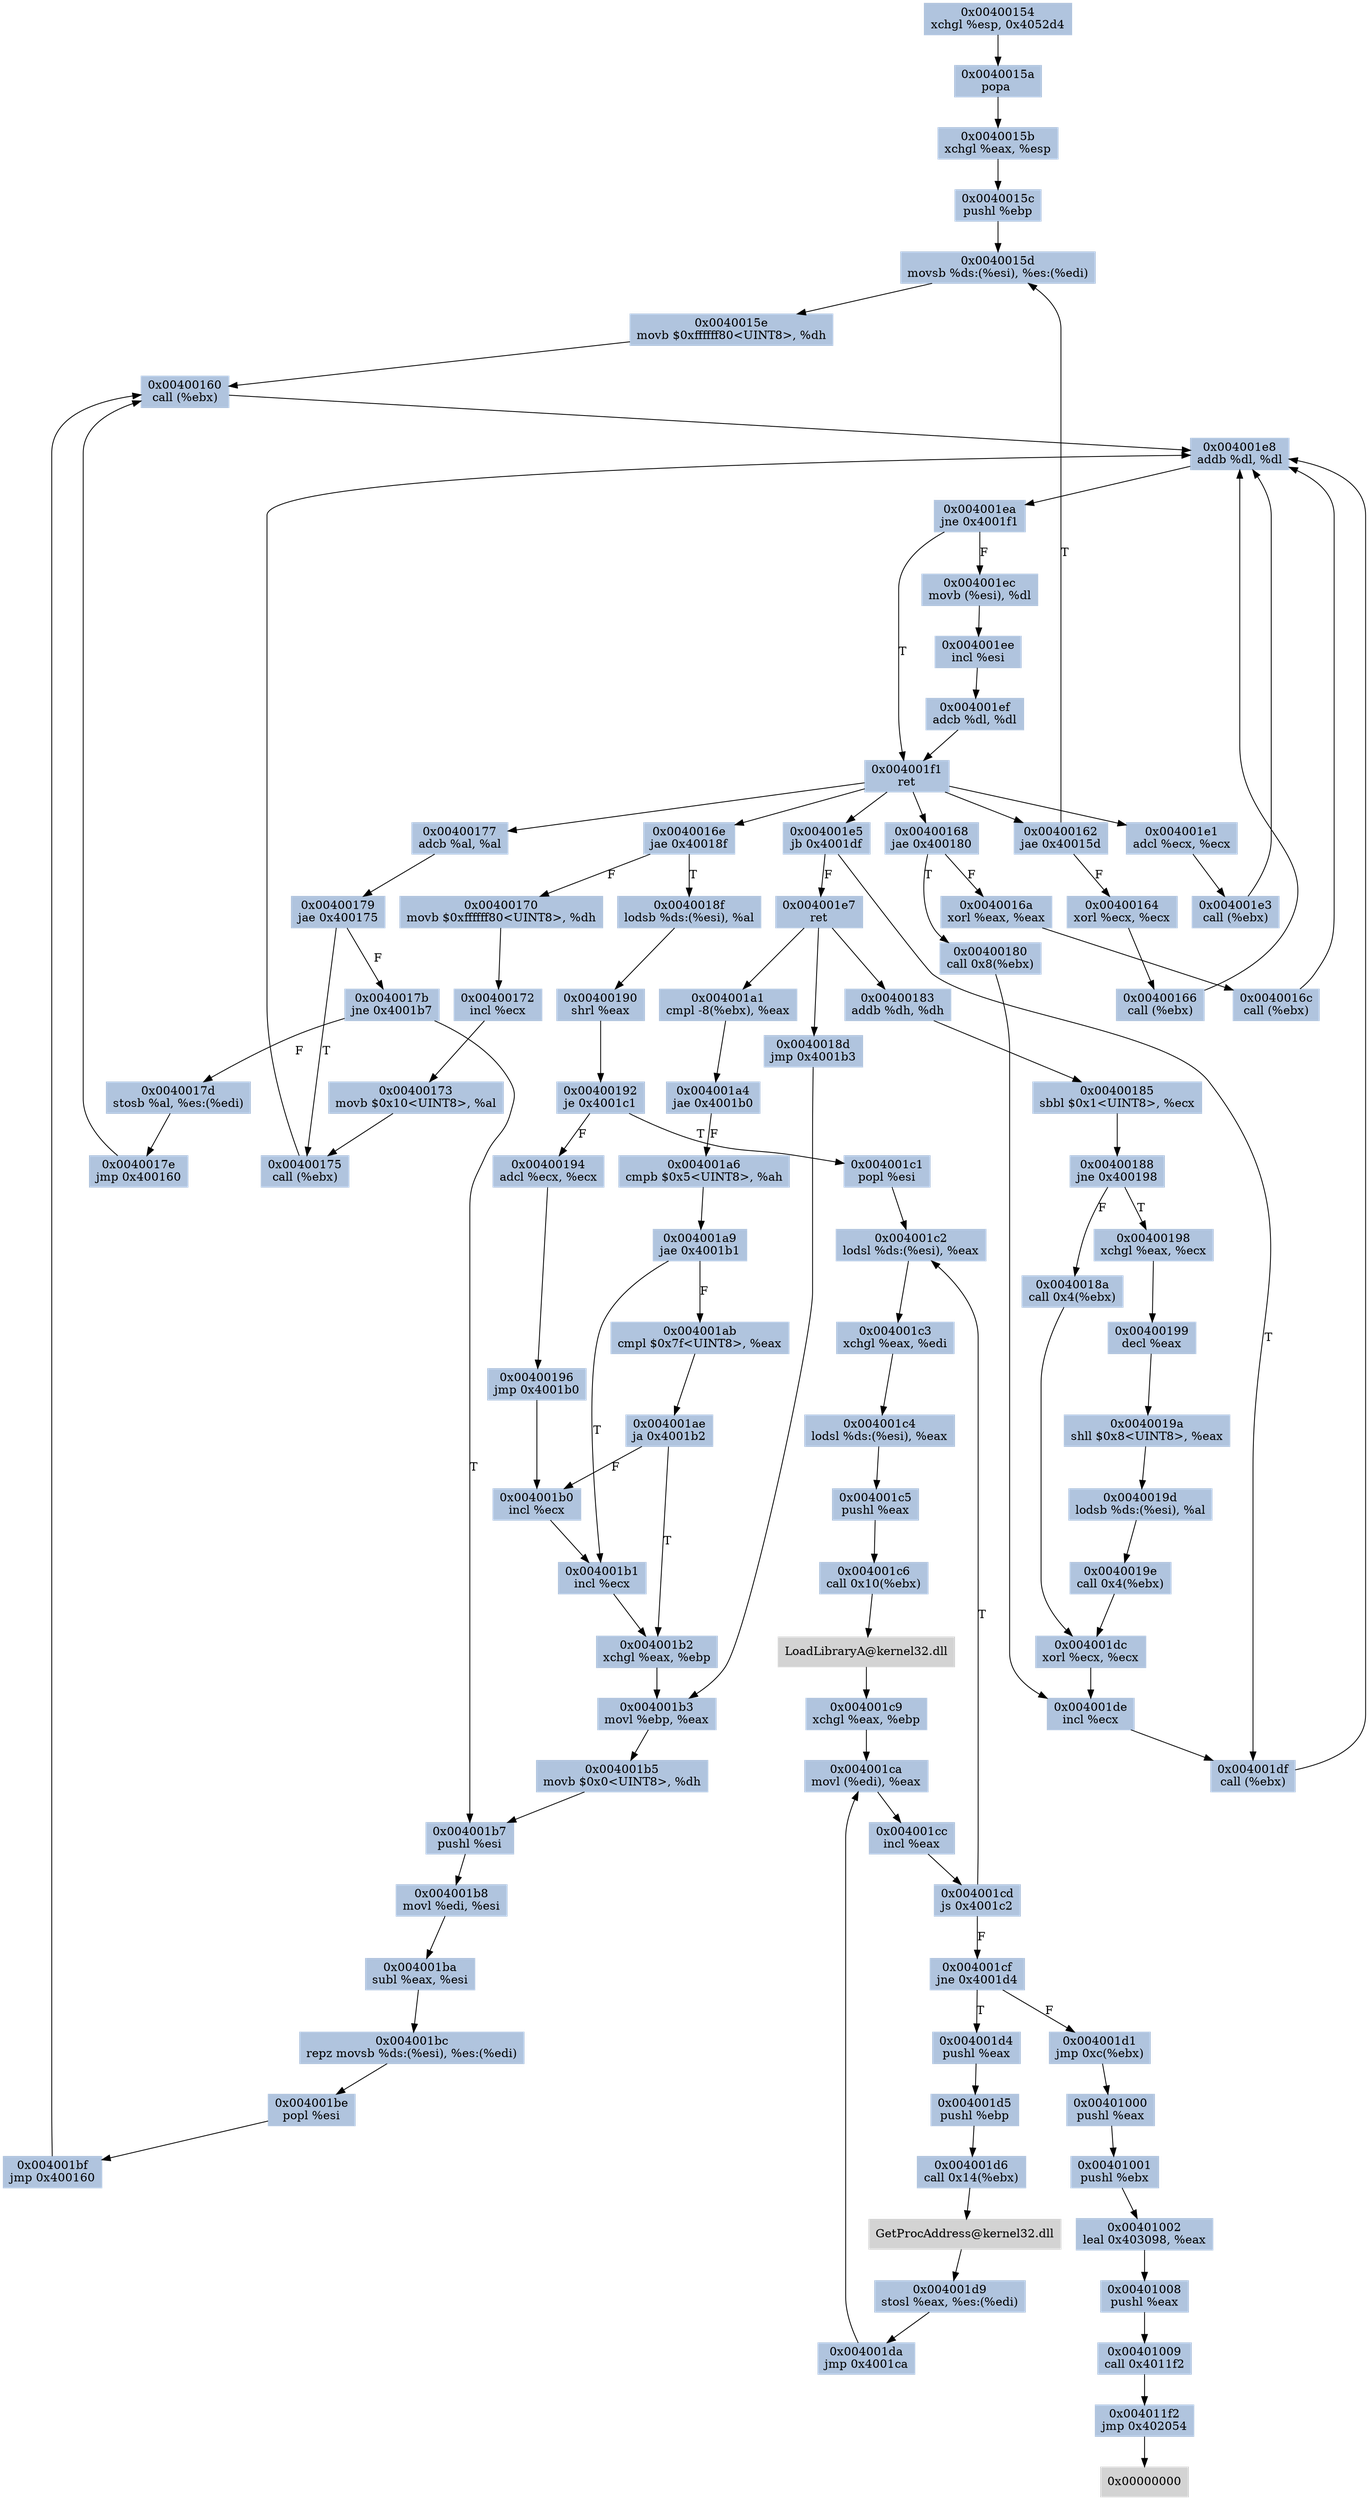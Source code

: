 digraph G {
node[shape=rectangle,style=filled,fillcolor=lightsteelblue,color=lightsteelblue]
bgcolor="transparent"
a0x00400154xchgl_esp_0x4052d4[label="0x00400154\nxchgl %esp, 0x4052d4"];
a0x0040015apopa_[label="0x0040015a\npopa "];
a0x0040015bxchgl_eax_esp[label="0x0040015b\nxchgl %eax, %esp"];
a0x0040015cpushl_ebp[label="0x0040015c\npushl %ebp"];
a0x0040015dmovsb_ds_esi__es_edi_[label="0x0040015d\nmovsb %ds:(%esi), %es:(%edi)"];
a0x0040015emovb_0xffffff80UINT8_dh[label="0x0040015e\nmovb $0xffffff80<UINT8>, %dh"];
a0x00400160call_ebx_[label="0x00400160\ncall (%ebx)"];
a0x004001e8addb_dl_dl[label="0x004001e8\naddb %dl, %dl"];
a0x004001eajne_0x4001f1[label="0x004001ea\njne 0x4001f1"];
a0x004001ecmovb_esi__dl[label="0x004001ec\nmovb (%esi), %dl"];
a0x004001eeincl_esi[label="0x004001ee\nincl %esi"];
a0x004001efadcb_dl_dl[label="0x004001ef\nadcb %dl, %dl"];
a0x004001f1ret[label="0x004001f1\nret"];
a0x00400162jae_0x40015d[label="0x00400162\njae 0x40015d"];
a0x00400164xorl_ecx_ecx[label="0x00400164\nxorl %ecx, %ecx"];
a0x00400166call_ebx_[label="0x00400166\ncall (%ebx)"];
a0x00400168jae_0x400180[label="0x00400168\njae 0x400180"];
a0x0040016axorl_eax_eax[label="0x0040016a\nxorl %eax, %eax"];
a0x0040016ccall_ebx_[label="0x0040016c\ncall (%ebx)"];
a0x0040016ejae_0x40018f[label="0x0040016e\njae 0x40018f"];
a0x00400170movb_0xffffff80UINT8_dh[label="0x00400170\nmovb $0xffffff80<UINT8>, %dh"];
a0x00400172incl_ecx[label="0x00400172\nincl %ecx"];
a0x00400173movb_0x10UINT8_al[label="0x00400173\nmovb $0x10<UINT8>, %al"];
a0x00400175call_ebx_[label="0x00400175\ncall (%ebx)"];
a0x00400177adcb_al_al[label="0x00400177\nadcb %al, %al"];
a0x00400179jae_0x400175[label="0x00400179\njae 0x400175"];
a0x0040017bjne_0x4001b7[label="0x0040017b\njne 0x4001b7"];
a0x0040017dstosb_al_es_edi_[label="0x0040017d\nstosb %al, %es:(%edi)"];
a0x0040017ejmp_0x400160[label="0x0040017e\njmp 0x400160"];
a0x004001b7pushl_esi[label="0x004001b7\npushl %esi"];
a0x004001b8movl_edi_esi[label="0x004001b8\nmovl %edi, %esi"];
a0x004001basubl_eax_esi[label="0x004001ba\nsubl %eax, %esi"];
a0x004001bcrepz_movsb_ds_esi__es_edi_[label="0x004001bc\nrepz movsb %ds:(%esi), %es:(%edi)"];
a0x004001bepopl_esi[label="0x004001be\npopl %esi"];
a0x004001bfjmp_0x400160[label="0x004001bf\njmp 0x400160"];
a0x0040018flodsb_ds_esi__al[label="0x0040018f\nlodsb %ds:(%esi), %al"];
a0x00400190shrl_eax[label="0x00400190\nshrl %eax"];
a0x00400192je_0x4001c1[label="0x00400192\nje 0x4001c1"];
a0x00400194adcl_ecx_ecx[label="0x00400194\nadcl %ecx, %ecx"];
a0x00400196jmp_0x4001b0[label="0x00400196\njmp 0x4001b0"];
a0x004001b0incl_ecx[label="0x004001b0\nincl %ecx"];
a0x004001b1incl_ecx[label="0x004001b1\nincl %ecx"];
a0x004001b2xchgl_eax_ebp[label="0x004001b2\nxchgl %eax, %ebp"];
a0x004001b3movl_ebp_eax[label="0x004001b3\nmovl %ebp, %eax"];
a0x004001b5movb_0x0UINT8_dh[label="0x004001b5\nmovb $0x0<UINT8>, %dh"];
a0x00400180call_0x8ebx_[label="0x00400180\ncall 0x8(%ebx)"];
a0x004001deincl_ecx[label="0x004001de\nincl %ecx"];
a0x004001dfcall_ebx_[label="0x004001df\ncall (%ebx)"];
a0x004001e1adcl_ecx_ecx[label="0x004001e1\nadcl %ecx, %ecx"];
a0x004001e3call_ebx_[label="0x004001e3\ncall (%ebx)"];
a0x004001e5jb_0x4001df[label="0x004001e5\njb 0x4001df"];
a0x004001e7ret[label="0x004001e7\nret"];
a0x00400183addb_dh_dh[label="0x00400183\naddb %dh, %dh"];
a0x00400185sbbl_0x1UINT8_ecx[label="0x00400185\nsbbl $0x1<UINT8>, %ecx"];
a0x00400188jne_0x400198[label="0x00400188\njne 0x400198"];
a0x0040018acall_0x4ebx_[label="0x0040018a\ncall 0x4(%ebx)"];
a0x004001dcxorl_ecx_ecx[label="0x004001dc\nxorl %ecx, %ecx"];
a0x0040018djmp_0x4001b3[label="0x0040018d\njmp 0x4001b3"];
a0x00400198xchgl_eax_ecx[label="0x00400198\nxchgl %eax, %ecx"];
a0x00400199decl_eax[label="0x00400199\ndecl %eax"];
a0x0040019ashll_0x8UINT8_eax[label="0x0040019a\nshll $0x8<UINT8>, %eax"];
a0x0040019dlodsb_ds_esi__al[label="0x0040019d\nlodsb %ds:(%esi), %al"];
a0x0040019ecall_0x4ebx_[label="0x0040019e\ncall 0x4(%ebx)"];
a0x004001a1cmpl__8ebx__eax[label="0x004001a1\ncmpl -8(%ebx), %eax"];
a0x004001a4jae_0x4001b0[label="0x004001a4\njae 0x4001b0"];
a0x004001a6cmpb_0x5UINT8_ah[label="0x004001a6\ncmpb $0x5<UINT8>, %ah"];
a0x004001a9jae_0x4001b1[label="0x004001a9\njae 0x4001b1"];
a0x004001abcmpl_0x7fUINT8_eax[label="0x004001ab\ncmpl $0x7f<UINT8>, %eax"];
a0x004001aeja_0x4001b2[label="0x004001ae\nja 0x4001b2"];
a0x004001c1popl_esi[label="0x004001c1\npopl %esi"];
a0x004001c2lodsl_ds_esi__eax[label="0x004001c2\nlodsl %ds:(%esi), %eax"];
a0x004001c3xchgl_eax_edi[label="0x004001c3\nxchgl %eax, %edi"];
a0x004001c4lodsl_ds_esi__eax[label="0x004001c4\nlodsl %ds:(%esi), %eax"];
a0x004001c5pushl_eax[label="0x004001c5\npushl %eax"];
a0x004001c6call_0x10ebx_[label="0x004001c6\ncall 0x10(%ebx)"];
LoadLibraryA_kernel32_dll[label="LoadLibraryA@kernel32.dll",color="lightgrey",fillcolor="lightgrey"];
a0x004001c9xchgl_eax_ebp[label="0x004001c9\nxchgl %eax, %ebp"];
a0x004001camovl_edi__eax[label="0x004001ca\nmovl (%edi), %eax"];
a0x004001ccincl_eax[label="0x004001cc\nincl %eax"];
a0x004001cdjs_0x4001c2[label="0x004001cd\njs 0x4001c2"];
a0x004001cfjne_0x4001d4[label="0x004001cf\njne 0x4001d4"];
a0x004001d4pushl_eax[label="0x004001d4\npushl %eax"];
a0x004001d5pushl_ebp[label="0x004001d5\npushl %ebp"];
a0x004001d6call_0x14ebx_[label="0x004001d6\ncall 0x14(%ebx)"];
GetProcAddress_kernel32_dll[label="GetProcAddress@kernel32.dll",color="lightgrey",fillcolor="lightgrey"];
a0x004001d9stosl_eax_es_edi_[label="0x004001d9\nstosl %eax, %es:(%edi)"];
a0x004001dajmp_0x4001ca[label="0x004001da\njmp 0x4001ca"];
a0x004001d1jmp_0xcebx_[label="0x004001d1\njmp 0xc(%ebx)"];
a0x00401000pushl_eax[label="0x00401000\npushl %eax"];
a0x00401001pushl_ebx[label="0x00401001\npushl %ebx"];
a0x00401002leal_0x403098_eax[label="0x00401002\nleal 0x403098, %eax"];
a0x00401008pushl_eax[label="0x00401008\npushl %eax"];
a0x00401009call_0x4011f2[label="0x00401009\ncall 0x4011f2"];
a0x004011f2jmp_0x402054[label="0x004011f2\njmp 0x402054"];
a0x00000000[label="0x00000000",color="lightgrey",fillcolor="lightgrey"];
a0x00400154xchgl_esp_0x4052d4 -> a0x0040015apopa_ [color="#000000"];
a0x0040015apopa_ -> a0x0040015bxchgl_eax_esp [color="#000000"];
a0x0040015bxchgl_eax_esp -> a0x0040015cpushl_ebp [color="#000000"];
a0x0040015cpushl_ebp -> a0x0040015dmovsb_ds_esi__es_edi_ [color="#000000"];
a0x0040015dmovsb_ds_esi__es_edi_ -> a0x0040015emovb_0xffffff80UINT8_dh [color="#000000"];
a0x0040015emovb_0xffffff80UINT8_dh -> a0x00400160call_ebx_ [color="#000000"];
a0x00400160call_ebx_ -> a0x004001e8addb_dl_dl [color="#000000"];
a0x004001e8addb_dl_dl -> a0x004001eajne_0x4001f1 [color="#000000"];
a0x004001eajne_0x4001f1 -> a0x004001ecmovb_esi__dl [color="#000000",label="F"];
a0x004001ecmovb_esi__dl -> a0x004001eeincl_esi [color="#000000"];
a0x004001eeincl_esi -> a0x004001efadcb_dl_dl [color="#000000"];
a0x004001efadcb_dl_dl -> a0x004001f1ret [color="#000000"];
a0x004001f1ret -> a0x00400162jae_0x40015d [color="#000000"];
a0x00400162jae_0x40015d -> a0x0040015dmovsb_ds_esi__es_edi_ [color="#000000",label="T"];
a0x004001eajne_0x4001f1 -> a0x004001f1ret [color="#000000",label="T"];
a0x00400162jae_0x40015d -> a0x00400164xorl_ecx_ecx [color="#000000",label="F"];
a0x00400164xorl_ecx_ecx -> a0x00400166call_ebx_ [color="#000000"];
a0x00400166call_ebx_ -> a0x004001e8addb_dl_dl [color="#000000"];
a0x004001f1ret -> a0x00400168jae_0x400180 [color="#000000"];
a0x00400168jae_0x400180 -> a0x0040016axorl_eax_eax [color="#000000",label="F"];
a0x0040016axorl_eax_eax -> a0x0040016ccall_ebx_ [color="#000000"];
a0x0040016ccall_ebx_ -> a0x004001e8addb_dl_dl [color="#000000"];
a0x004001f1ret -> a0x0040016ejae_0x40018f [color="#000000"];
a0x0040016ejae_0x40018f -> a0x00400170movb_0xffffff80UINT8_dh [color="#000000",label="F"];
a0x00400170movb_0xffffff80UINT8_dh -> a0x00400172incl_ecx [color="#000000"];
a0x00400172incl_ecx -> a0x00400173movb_0x10UINT8_al [color="#000000"];
a0x00400173movb_0x10UINT8_al -> a0x00400175call_ebx_ [color="#000000"];
a0x00400175call_ebx_ -> a0x004001e8addb_dl_dl [color="#000000"];
a0x004001f1ret -> a0x00400177adcb_al_al [color="#000000"];
a0x00400177adcb_al_al -> a0x00400179jae_0x400175 [color="#000000"];
a0x00400179jae_0x400175 -> a0x00400175call_ebx_ [color="#000000",label="T"];
a0x00400179jae_0x400175 -> a0x0040017bjne_0x4001b7 [color="#000000",label="F"];
a0x0040017bjne_0x4001b7 -> a0x0040017dstosb_al_es_edi_ [color="#000000",label="F"];
a0x0040017dstosb_al_es_edi_ -> a0x0040017ejmp_0x400160 [color="#000000"];
a0x0040017ejmp_0x400160 -> a0x00400160call_ebx_ [color="#000000"];
a0x0040017bjne_0x4001b7 -> a0x004001b7pushl_esi [color="#000000",label="T"];
a0x004001b7pushl_esi -> a0x004001b8movl_edi_esi [color="#000000"];
a0x004001b8movl_edi_esi -> a0x004001basubl_eax_esi [color="#000000"];
a0x004001basubl_eax_esi -> a0x004001bcrepz_movsb_ds_esi__es_edi_ [color="#000000"];
a0x004001bcrepz_movsb_ds_esi__es_edi_ -> a0x004001bepopl_esi [color="#000000"];
a0x004001bepopl_esi -> a0x004001bfjmp_0x400160 [color="#000000"];
a0x004001bfjmp_0x400160 -> a0x00400160call_ebx_ [color="#000000"];
a0x0040016ejae_0x40018f -> a0x0040018flodsb_ds_esi__al [color="#000000",label="T"];
a0x0040018flodsb_ds_esi__al -> a0x00400190shrl_eax [color="#000000"];
a0x00400190shrl_eax -> a0x00400192je_0x4001c1 [color="#000000"];
a0x00400192je_0x4001c1 -> a0x00400194adcl_ecx_ecx [color="#000000",label="F"];
a0x00400194adcl_ecx_ecx -> a0x00400196jmp_0x4001b0 [color="#000000"];
a0x00400196jmp_0x4001b0 -> a0x004001b0incl_ecx [color="#000000"];
a0x004001b0incl_ecx -> a0x004001b1incl_ecx [color="#000000"];
a0x004001b1incl_ecx -> a0x004001b2xchgl_eax_ebp [color="#000000"];
a0x004001b2xchgl_eax_ebp -> a0x004001b3movl_ebp_eax [color="#000000"];
a0x004001b3movl_ebp_eax -> a0x004001b5movb_0x0UINT8_dh [color="#000000"];
a0x004001b5movb_0x0UINT8_dh -> a0x004001b7pushl_esi [color="#000000"];
a0x00400168jae_0x400180 -> a0x00400180call_0x8ebx_ [color="#000000",label="T"];
a0x00400180call_0x8ebx_ -> a0x004001deincl_ecx [color="#000000"];
a0x004001deincl_ecx -> a0x004001dfcall_ebx_ [color="#000000"];
a0x004001dfcall_ebx_ -> a0x004001e8addb_dl_dl [color="#000000"];
a0x004001f1ret -> a0x004001e1adcl_ecx_ecx [color="#000000"];
a0x004001e1adcl_ecx_ecx -> a0x004001e3call_ebx_ [color="#000000"];
a0x004001e3call_ebx_ -> a0x004001e8addb_dl_dl [color="#000000"];
a0x004001f1ret -> a0x004001e5jb_0x4001df [color="#000000"];
a0x004001e5jb_0x4001df -> a0x004001e7ret [color="#000000",label="F"];
a0x004001e7ret -> a0x00400183addb_dh_dh [color="#000000"];
a0x00400183addb_dh_dh -> a0x00400185sbbl_0x1UINT8_ecx [color="#000000"];
a0x00400185sbbl_0x1UINT8_ecx -> a0x00400188jne_0x400198 [color="#000000"];
a0x00400188jne_0x400198 -> a0x0040018acall_0x4ebx_ [color="#000000",label="F"];
a0x0040018acall_0x4ebx_ -> a0x004001dcxorl_ecx_ecx [color="#000000"];
a0x004001dcxorl_ecx_ecx -> a0x004001deincl_ecx [color="#000000"];
a0x004001e7ret -> a0x0040018djmp_0x4001b3 [color="#000000"];
a0x0040018djmp_0x4001b3 -> a0x004001b3movl_ebp_eax [color="#000000"];
a0x00400188jne_0x400198 -> a0x00400198xchgl_eax_ecx [color="#000000",label="T"];
a0x00400198xchgl_eax_ecx -> a0x00400199decl_eax [color="#000000"];
a0x00400199decl_eax -> a0x0040019ashll_0x8UINT8_eax [color="#000000"];
a0x0040019ashll_0x8UINT8_eax -> a0x0040019dlodsb_ds_esi__al [color="#000000"];
a0x0040019dlodsb_ds_esi__al -> a0x0040019ecall_0x4ebx_ [color="#000000"];
a0x0040019ecall_0x4ebx_ -> a0x004001dcxorl_ecx_ecx [color="#000000"];
a0x004001e7ret -> a0x004001a1cmpl__8ebx__eax [color="#000000"];
a0x004001a1cmpl__8ebx__eax -> a0x004001a4jae_0x4001b0 [color="#000000"];
a0x004001a4jae_0x4001b0 -> a0x004001a6cmpb_0x5UINT8_ah [color="#000000",label="F"];
a0x004001a6cmpb_0x5UINT8_ah -> a0x004001a9jae_0x4001b1 [color="#000000"];
a0x004001a9jae_0x4001b1 -> a0x004001abcmpl_0x7fUINT8_eax [color="#000000",label="F"];
a0x004001abcmpl_0x7fUINT8_eax -> a0x004001aeja_0x4001b2 [color="#000000"];
a0x004001aeja_0x4001b2 -> a0x004001b0incl_ecx [color="#000000",label="F"];
a0x004001e5jb_0x4001df -> a0x004001dfcall_ebx_ [color="#000000",label="T"];
a0x004001aeja_0x4001b2 -> a0x004001b2xchgl_eax_ebp [color="#000000",label="T"];
a0x004001a9jae_0x4001b1 -> a0x004001b1incl_ecx [color="#000000",label="T"];
a0x00400192je_0x4001c1 -> a0x004001c1popl_esi [color="#000000",label="T"];
a0x004001c1popl_esi -> a0x004001c2lodsl_ds_esi__eax [color="#000000"];
a0x004001c2lodsl_ds_esi__eax -> a0x004001c3xchgl_eax_edi [color="#000000"];
a0x004001c3xchgl_eax_edi -> a0x004001c4lodsl_ds_esi__eax [color="#000000"];
a0x004001c4lodsl_ds_esi__eax -> a0x004001c5pushl_eax [color="#000000"];
a0x004001c5pushl_eax -> a0x004001c6call_0x10ebx_ [color="#000000"];
a0x004001c6call_0x10ebx_ -> LoadLibraryA_kernel32_dll [color="#000000"];
LoadLibraryA_kernel32_dll -> a0x004001c9xchgl_eax_ebp [color="#000000"];
a0x004001c9xchgl_eax_ebp -> a0x004001camovl_edi__eax [color="#000000"];
a0x004001camovl_edi__eax -> a0x004001ccincl_eax [color="#000000"];
a0x004001ccincl_eax -> a0x004001cdjs_0x4001c2 [color="#000000"];
a0x004001cdjs_0x4001c2 -> a0x004001cfjne_0x4001d4 [color="#000000",label="F"];
a0x004001cfjne_0x4001d4 -> a0x004001d4pushl_eax [color="#000000",label="T"];
a0x004001d4pushl_eax -> a0x004001d5pushl_ebp [color="#000000"];
a0x004001d5pushl_ebp -> a0x004001d6call_0x14ebx_ [color="#000000"];
a0x004001d6call_0x14ebx_ -> GetProcAddress_kernel32_dll [color="#000000"];
GetProcAddress_kernel32_dll -> a0x004001d9stosl_eax_es_edi_ [color="#000000"];
a0x004001d9stosl_eax_es_edi_ -> a0x004001dajmp_0x4001ca [color="#000000"];
a0x004001dajmp_0x4001ca -> a0x004001camovl_edi__eax [color="#000000"];
a0x004001cdjs_0x4001c2 -> a0x004001c2lodsl_ds_esi__eax [color="#000000",label="T"];
a0x004001cfjne_0x4001d4 -> a0x004001d1jmp_0xcebx_ [color="#000000",label="F"];
a0x004001d1jmp_0xcebx_ -> a0x00401000pushl_eax [color="#000000"];
a0x00401000pushl_eax -> a0x00401001pushl_ebx [color="#000000"];
a0x00401001pushl_ebx -> a0x00401002leal_0x403098_eax [color="#000000"];
a0x00401002leal_0x403098_eax -> a0x00401008pushl_eax [color="#000000"];
a0x00401008pushl_eax -> a0x00401009call_0x4011f2 [color="#000000"];
a0x00401009call_0x4011f2 -> a0x004011f2jmp_0x402054 [color="#000000"];
a0x004011f2jmp_0x402054 -> a0x00000000 [color="#000000"];
}
